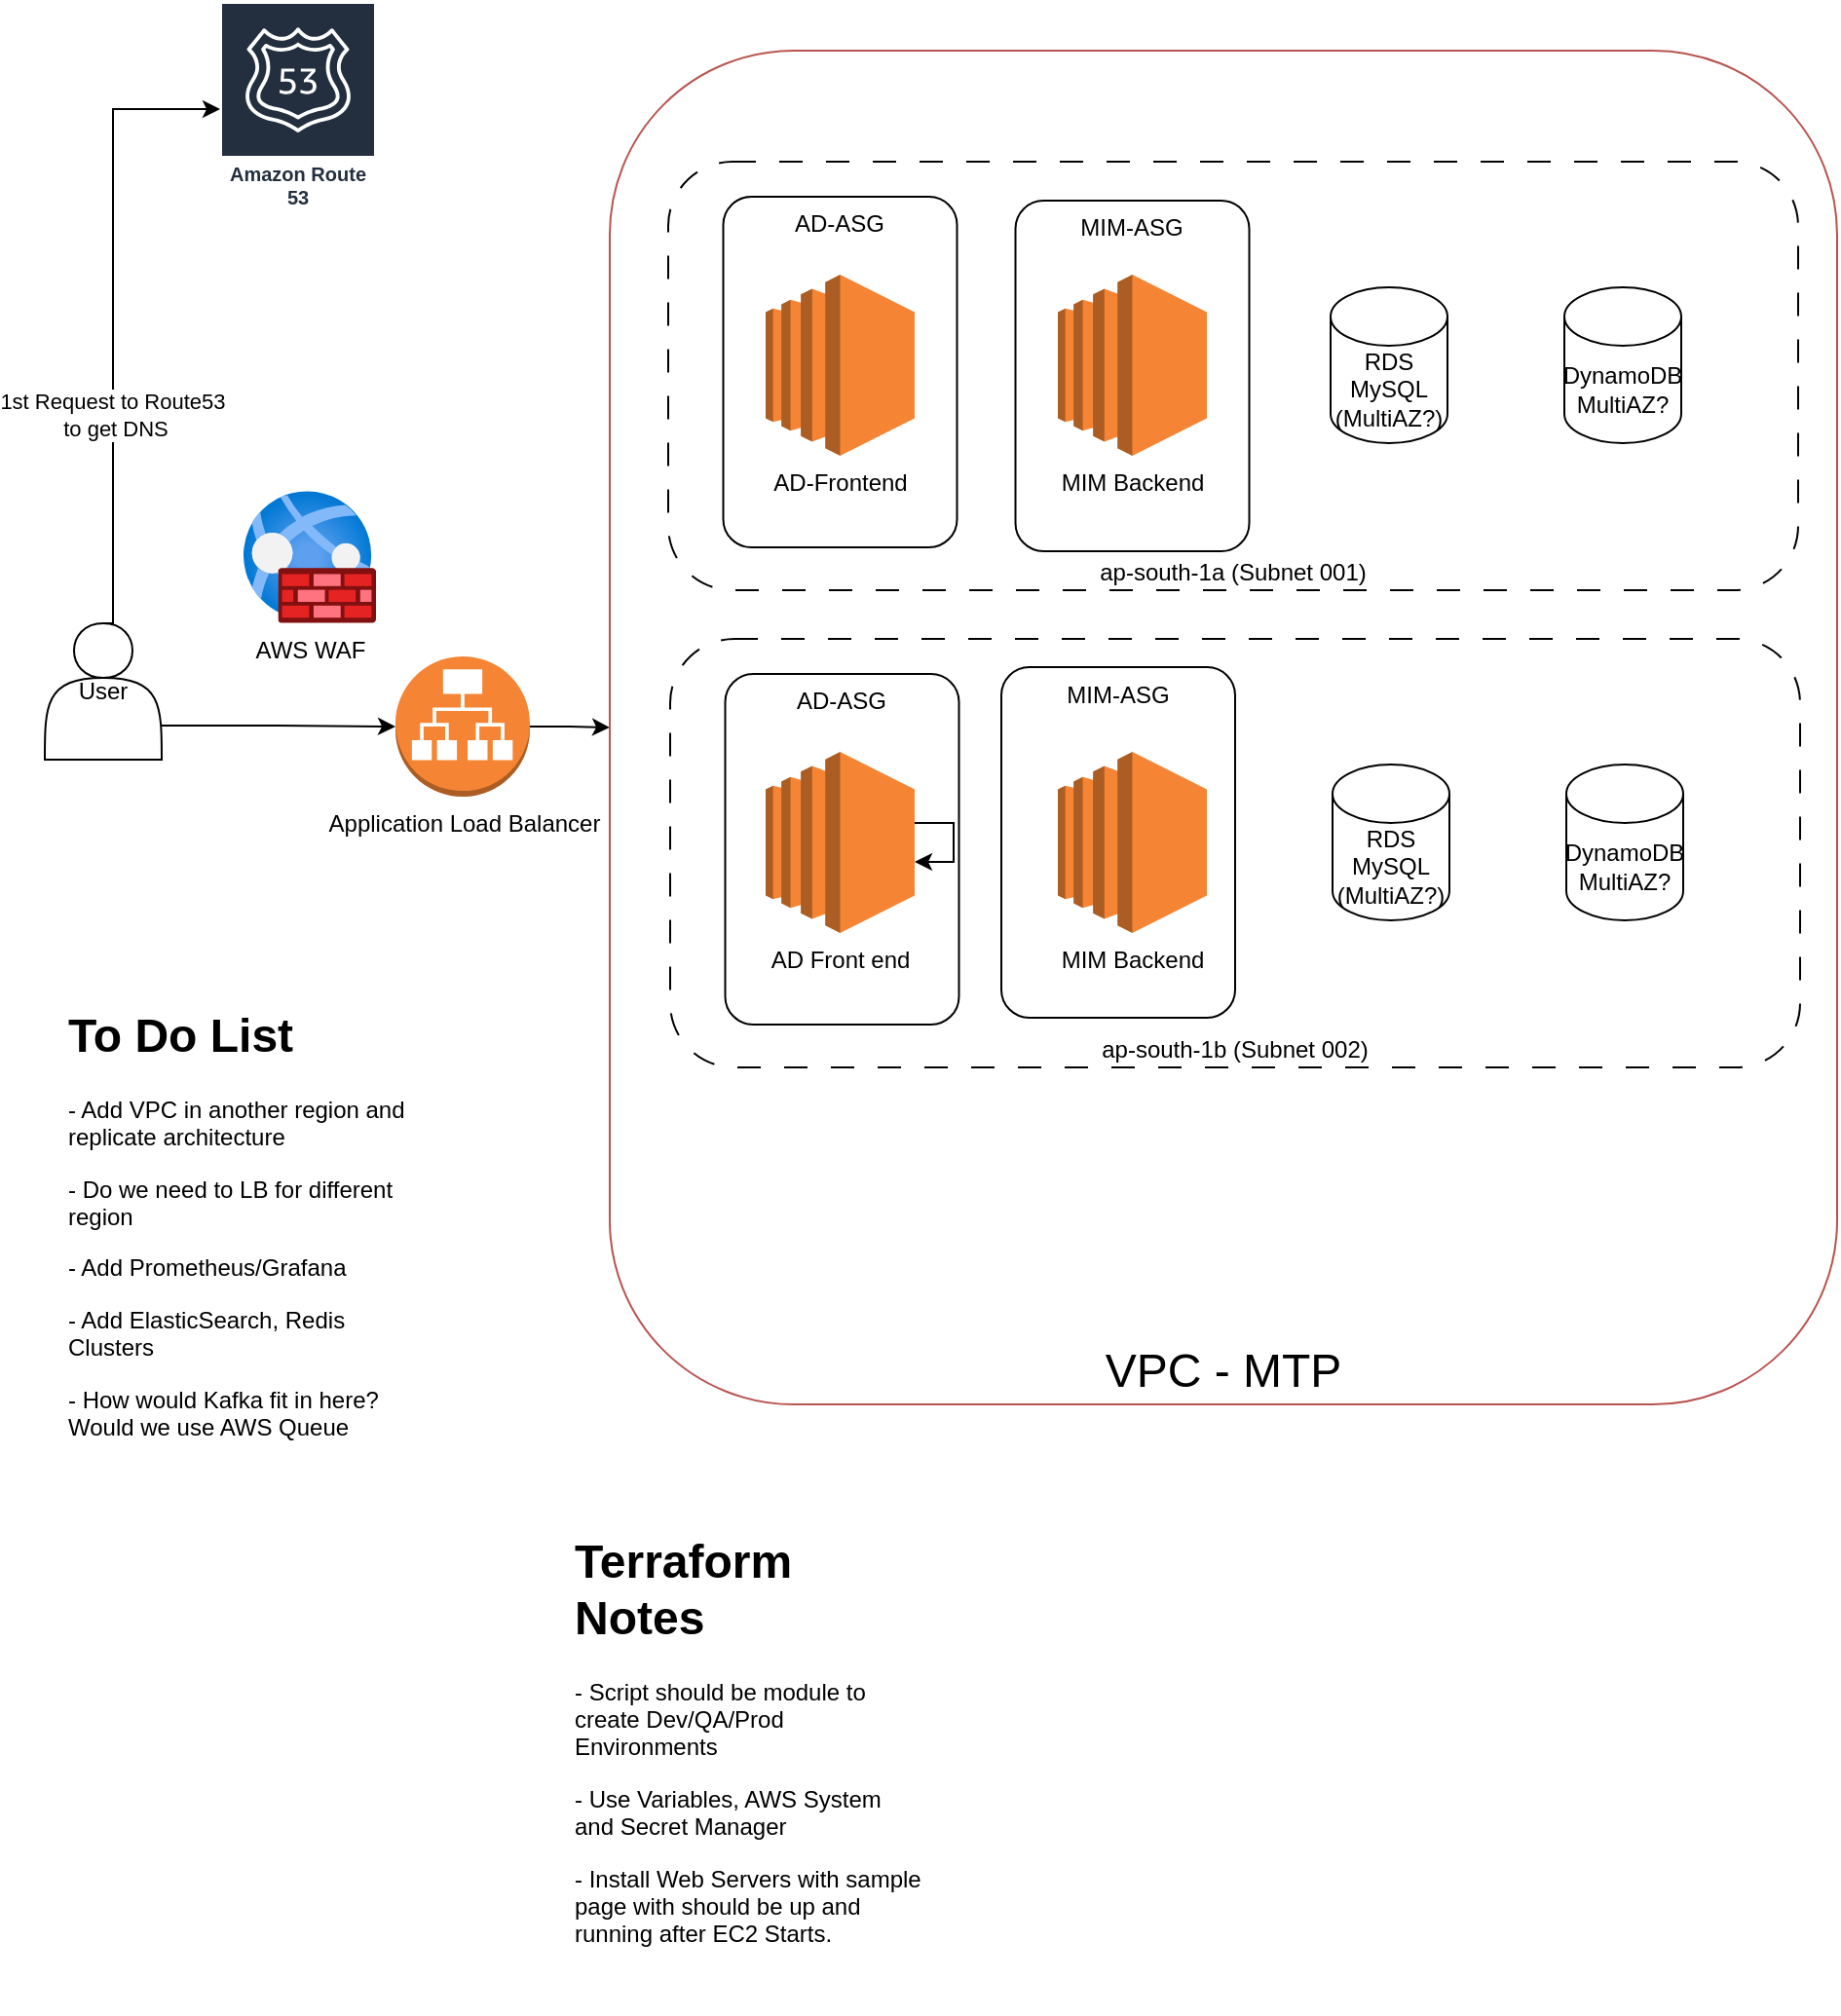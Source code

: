 <mxfile version="24.5.5" type="device">
  <diagram name="Page-1" id="rWpP9lMouUpjrmH_Yf-k">
    <mxGraphModel dx="1650" dy="647" grid="1" gridSize="10" guides="1" tooltips="1" connect="1" arrows="1" fold="1" page="1" pageScale="1" pageWidth="850" pageHeight="1100" math="0" shadow="0">
      <root>
        <mxCell id="0" />
        <mxCell id="1" parent="0" />
        <mxCell id="bLtOPr8B5QaV4x_HBa-O-2" value="Amazon Route 53" style="sketch=0;outlineConnect=0;fontColor=#232F3E;gradientColor=none;strokeColor=#ffffff;fillColor=#232F3E;dashed=0;verticalLabelPosition=middle;verticalAlign=bottom;align=center;html=1;whiteSpace=wrap;fontSize=10;fontStyle=1;spacing=3;shape=mxgraph.aws4.productIcon;prIcon=mxgraph.aws4.route_53;" vertex="1" parent="1">
          <mxGeometry x="110" y="40" width="80" height="110" as="geometry" />
        </mxCell>
        <mxCell id="bLtOPr8B5QaV4x_HBa-O-9" style="edgeStyle=elbowEdgeStyle;rounded=0;orthogonalLoop=1;jettySize=auto;html=1;exitX=0.5;exitY=0;exitDx=0;exitDy=0;" edge="1" parent="1" source="bLtOPr8B5QaV4x_HBa-O-3" target="bLtOPr8B5QaV4x_HBa-O-2">
          <mxGeometry relative="1" as="geometry">
            <Array as="points">
              <mxPoint x="55" y="300" />
            </Array>
          </mxGeometry>
        </mxCell>
        <mxCell id="bLtOPr8B5QaV4x_HBa-O-10" value="&lt;div&gt;1st Request to Route53&amp;nbsp;&lt;/div&gt;&lt;div&gt;to get DNS&lt;/div&gt;" style="edgeLabel;html=1;align=center;verticalAlign=middle;resizable=0;points=[];" vertex="1" connectable="0" parent="bLtOPr8B5QaV4x_HBa-O-9">
          <mxGeometry x="-0.309" y="-1" relative="1" as="geometry">
            <mxPoint as="offset" />
          </mxGeometry>
        </mxCell>
        <mxCell id="bLtOPr8B5QaV4x_HBa-O-3" value="User" style="shape=actor;whiteSpace=wrap;html=1;" vertex="1" parent="1">
          <mxGeometry x="20" y="359" width="60" height="70" as="geometry" />
        </mxCell>
        <mxCell id="bLtOPr8B5QaV4x_HBa-O-32" style="edgeStyle=elbowEdgeStyle;rounded=0;orthogonalLoop=1;jettySize=auto;html=1;exitX=1;exitY=0.5;exitDx=0;exitDy=0;exitPerimeter=0;" edge="1" parent="1" source="bLtOPr8B5QaV4x_HBa-O-11" target="bLtOPr8B5QaV4x_HBa-O-31">
          <mxGeometry relative="1" as="geometry" />
        </mxCell>
        <mxCell id="bLtOPr8B5QaV4x_HBa-O-11" value="Application Load Balancer" style="outlineConnect=0;dashed=0;verticalLabelPosition=bottom;verticalAlign=top;align=center;html=1;shape=mxgraph.aws3.application_load_balancer;fillColor=#F58534;gradientColor=none;" vertex="1" parent="1">
          <mxGeometry x="200" y="376" width="69" height="72" as="geometry" />
        </mxCell>
        <mxCell id="bLtOPr8B5QaV4x_HBa-O-12" value="AWS WAF" style="image;aspect=fixed;html=1;points=[];align=center;fontSize=12;image=img/lib/azure2/networking/Web_Application_Firewall_Policies_WAF.svg;" vertex="1" parent="1">
          <mxGeometry x="122" y="291" width="68" height="68" as="geometry" />
        </mxCell>
        <mxCell id="bLtOPr8B5QaV4x_HBa-O-13" style="edgeStyle=elbowEdgeStyle;rounded=0;orthogonalLoop=1;jettySize=auto;html=1;exitX=1;exitY=0.75;exitDx=0;exitDy=0;entryX=0;entryY=0.5;entryDx=0;entryDy=0;entryPerimeter=0;" edge="1" parent="1" source="bLtOPr8B5QaV4x_HBa-O-3" target="bLtOPr8B5QaV4x_HBa-O-11">
          <mxGeometry relative="1" as="geometry" />
        </mxCell>
        <mxCell id="bLtOPr8B5QaV4x_HBa-O-19" value="ap-south-1a (Subnet 001)" style="rounded=1;whiteSpace=wrap;html=1;fillColor=none;dashed=1;dashPattern=12 12;verticalAlign=bottom;" vertex="1" parent="1">
          <mxGeometry x="340" y="122" width="580" height="220" as="geometry" />
        </mxCell>
        <mxCell id="bLtOPr8B5QaV4x_HBa-O-14" value="MIM Backend" style="outlineConnect=0;dashed=0;verticalLabelPosition=bottom;verticalAlign=top;align=center;html=1;shape=mxgraph.aws3.ec2;fillColor=#F58534;gradientColor=none;" vertex="1" parent="1">
          <mxGeometry x="540" y="180" width="76.5" height="93" as="geometry" />
        </mxCell>
        <mxCell id="bLtOPr8B5QaV4x_HBa-O-15" value="AD-Frontend" style="outlineConnect=0;dashed=0;verticalLabelPosition=bottom;verticalAlign=top;align=center;html=1;shape=mxgraph.aws3.ec2;fillColor=#F58534;gradientColor=none;" vertex="1" parent="1">
          <mxGeometry x="390" y="180" width="76.5" height="93" as="geometry" />
        </mxCell>
        <mxCell id="bLtOPr8B5QaV4x_HBa-O-21" value="AD-ASG" style="rounded=1;whiteSpace=wrap;html=1;fillColor=none;arcSize=12;verticalAlign=top;" vertex="1" parent="1">
          <mxGeometry x="368.25" y="140" width="120" height="180" as="geometry" />
        </mxCell>
        <mxCell id="bLtOPr8B5QaV4x_HBa-O-17" value="RDS MySQL (MultiAZ?)" style="shape=cylinder3;whiteSpace=wrap;html=1;boundedLbl=1;backgroundOutline=1;size=15;" vertex="1" parent="1">
          <mxGeometry x="680" y="186.5" width="60" height="80" as="geometry" />
        </mxCell>
        <mxCell id="bLtOPr8B5QaV4x_HBa-O-22" value="MIM-ASG" style="rounded=1;whiteSpace=wrap;html=1;fillColor=none;arcSize=12;verticalAlign=top;" vertex="1" parent="1">
          <mxGeometry x="518.25" y="142" width="120" height="180" as="geometry" />
        </mxCell>
        <mxCell id="bLtOPr8B5QaV4x_HBa-O-20" value="DynamoDB MultiAZ?" style="shape=cylinder3;whiteSpace=wrap;html=1;boundedLbl=1;backgroundOutline=1;size=15;" vertex="1" parent="1">
          <mxGeometry x="800" y="186.5" width="60" height="80" as="geometry" />
        </mxCell>
        <mxCell id="bLtOPr8B5QaV4x_HBa-O-23" value="ap-south-1b (Subnet 002)" style="rounded=1;whiteSpace=wrap;html=1;fillColor=none;dashed=1;dashPattern=12 12;verticalAlign=bottom;" vertex="1" parent="1">
          <mxGeometry x="341" y="367" width="580" height="220" as="geometry" />
        </mxCell>
        <mxCell id="bLtOPr8B5QaV4x_HBa-O-24" value="RDS MySQL (MultiAZ?)" style="shape=cylinder3;whiteSpace=wrap;html=1;boundedLbl=1;backgroundOutline=1;size=15;" vertex="1" parent="1">
          <mxGeometry x="681" y="431.5" width="60" height="80" as="geometry" />
        </mxCell>
        <mxCell id="bLtOPr8B5QaV4x_HBa-O-25" value="DynamoDB MultiAZ?" style="shape=cylinder3;whiteSpace=wrap;html=1;boundedLbl=1;backgroundOutline=1;size=15;" vertex="1" parent="1">
          <mxGeometry x="801" y="431.5" width="60" height="80" as="geometry" />
        </mxCell>
        <mxCell id="bLtOPr8B5QaV4x_HBa-O-26" value="AD-ASG" style="rounded=1;whiteSpace=wrap;html=1;fillColor=none;arcSize=12;verticalAlign=top;" vertex="1" parent="1">
          <mxGeometry x="369.25" y="385" width="120" height="180" as="geometry" />
        </mxCell>
        <mxCell id="bLtOPr8B5QaV4x_HBa-O-27" value="MIM-ASG" style="rounded=1;whiteSpace=wrap;html=1;fillColor=none;arcSize=12;verticalAlign=top;" vertex="1" parent="1">
          <mxGeometry x="511" y="381.5" width="120" height="180" as="geometry" />
        </mxCell>
        <mxCell id="bLtOPr8B5QaV4x_HBa-O-28" value="MIM Backend" style="outlineConnect=0;dashed=0;verticalLabelPosition=bottom;verticalAlign=top;align=center;html=1;shape=mxgraph.aws3.ec2;fillColor=#F58534;gradientColor=none;" vertex="1" parent="1">
          <mxGeometry x="540" y="425" width="76.5" height="93" as="geometry" />
        </mxCell>
        <mxCell id="bLtOPr8B5QaV4x_HBa-O-29" value="AD Front end" style="outlineConnect=0;dashed=0;verticalLabelPosition=bottom;verticalAlign=top;align=center;html=1;shape=mxgraph.aws3.ec2;fillColor=#F58534;gradientColor=none;" vertex="1" parent="1">
          <mxGeometry x="390" y="425" width="76.5" height="93" as="geometry" />
        </mxCell>
        <mxCell id="bLtOPr8B5QaV4x_HBa-O-30" style="edgeStyle=elbowEdgeStyle;rounded=0;orthogonalLoop=1;jettySize=auto;html=1;" edge="1" parent="1" source="bLtOPr8B5QaV4x_HBa-O-29" target="bLtOPr8B5QaV4x_HBa-O-29">
          <mxGeometry relative="1" as="geometry" />
        </mxCell>
        <mxCell id="bLtOPr8B5QaV4x_HBa-O-31" value="VPC - MTP" style="rounded=1;whiteSpace=wrap;html=1;fillColor=none;strokeColor=#b85450;verticalAlign=bottom;fontSize=24;" vertex="1" parent="1">
          <mxGeometry x="310" y="65" width="630" height="695" as="geometry" />
        </mxCell>
        <mxCell id="bLtOPr8B5QaV4x_HBa-O-33" value="&lt;h1 style=&quot;margin-top: 0px;&quot;&gt;To Do List&lt;/h1&gt;&lt;p&gt;- Add VPC in another region and replicate architecture&lt;br&gt;&lt;/p&gt;&lt;p&gt;- Do we need to LB for different region&lt;br&gt;&lt;/p&gt;&lt;p&gt;- Add Prometheus/Grafana&lt;/p&gt;&lt;p&gt;- Add ElasticSearch, Redis Clusters&lt;/p&gt;&lt;p&gt;- How would Kafka fit in here? Would we use AWS Queue&lt;br&gt;&lt;/p&gt;" style="text;html=1;whiteSpace=wrap;overflow=hidden;rounded=0;" vertex="1" parent="1">
          <mxGeometry x="30" y="550" width="180" height="240" as="geometry" />
        </mxCell>
        <mxCell id="bLtOPr8B5QaV4x_HBa-O-34" value="&lt;h1 style=&quot;margin-top: 0px;&quot;&gt;Terraform Notes&lt;br&gt;&lt;/h1&gt;&lt;p&gt;- Script should be module to create Dev/QA/Prod Environments&lt;/p&gt;&lt;p&gt;- Use Variables, AWS System and Secret Manager&lt;/p&gt;&lt;p&gt;- Install Web Servers with sample page with should be up and running after EC2 Starts. &lt;br&gt;&lt;/p&gt;" style="text;html=1;whiteSpace=wrap;overflow=hidden;rounded=0;" vertex="1" parent="1">
          <mxGeometry x="290" y="820" width="180" height="250" as="geometry" />
        </mxCell>
      </root>
    </mxGraphModel>
  </diagram>
</mxfile>
